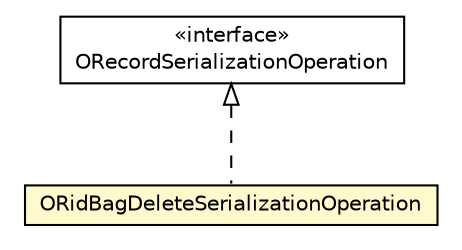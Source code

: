 #!/usr/local/bin/dot
#
# Class diagram 
# Generated by UMLGraph version R5_6-24-gf6e263 (http://www.umlgraph.org/)
#

digraph G {
	edge [fontname="Helvetica",fontsize=10,labelfontname="Helvetica",labelfontsize=10];
	node [fontname="Helvetica",fontsize=10,shape=plaintext];
	nodesep=0.25;
	ranksep=0.5;
	// com.orientechnologies.orient.core.storage.impl.local.paginated.ORidBagDeleteSerializationOperation
	c3185498 [label=<<table title="com.orientechnologies.orient.core.storage.impl.local.paginated.ORidBagDeleteSerializationOperation" border="0" cellborder="1" cellspacing="0" cellpadding="2" port="p" bgcolor="lemonChiffon" href="./ORidBagDeleteSerializationOperation.html">
		<tr><td><table border="0" cellspacing="0" cellpadding="1">
<tr><td align="center" balign="center"> ORidBagDeleteSerializationOperation </td></tr>
		</table></td></tr>
		</table>>, URL="./ORidBagDeleteSerializationOperation.html", fontname="Helvetica", fontcolor="black", fontsize=10.0];
	// com.orientechnologies.orient.core.storage.impl.local.paginated.ORecordSerializationOperation
	c3185505 [label=<<table title="com.orientechnologies.orient.core.storage.impl.local.paginated.ORecordSerializationOperation" border="0" cellborder="1" cellspacing="0" cellpadding="2" port="p" href="./ORecordSerializationOperation.html">
		<tr><td><table border="0" cellspacing="0" cellpadding="1">
<tr><td align="center" balign="center"> &#171;interface&#187; </td></tr>
<tr><td align="center" balign="center"> ORecordSerializationOperation </td></tr>
		</table></td></tr>
		</table>>, URL="./ORecordSerializationOperation.html", fontname="Helvetica", fontcolor="black", fontsize=10.0];
	//com.orientechnologies.orient.core.storage.impl.local.paginated.ORidBagDeleteSerializationOperation implements com.orientechnologies.orient.core.storage.impl.local.paginated.ORecordSerializationOperation
	c3185505:p -> c3185498:p [dir=back,arrowtail=empty,style=dashed];
}

